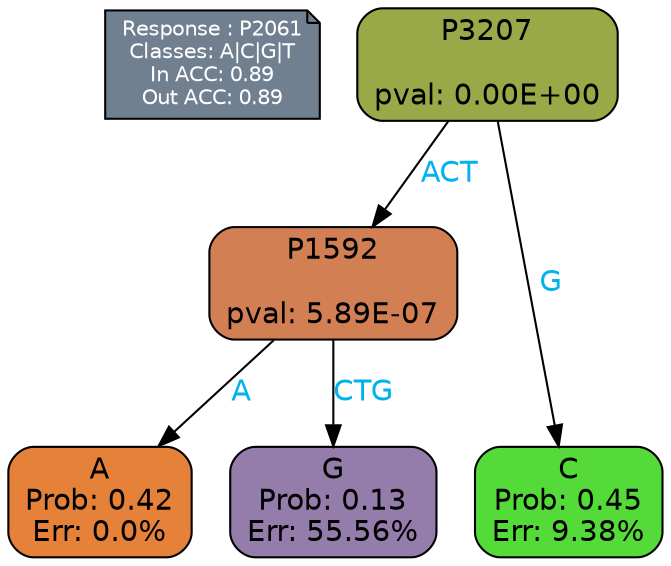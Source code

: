 digraph Tree {
node [shape=box, style="filled, rounded", color="black", fontname=helvetica] ;
graph [ranksep=equally, splines=polylines, bgcolor=transparent, dpi=600] ;
edge [fontname=helvetica] ;
LEGEND [label="Response : P2061
Classes: A|C|G|T
In ACC: 0.89
Out ACC: 0.89
",shape=note,align=left,style=filled,fillcolor="slategray",fontcolor="white",fontsize=10];1 [label="P3207

pval: 0.00E+00", fillcolor="#9aa947"] ;
2 [label="P1592

pval: 5.89E-07", fillcolor="#d28053"] ;
3 [label="A
Prob: 0.42
Err: 0.0%", fillcolor="#e58139"] ;
4 [label="G
Prob: 0.13
Err: 55.56%", fillcolor="#957dab"] ;
5 [label="C
Prob: 0.45
Err: 9.38%", fillcolor="#55db39"] ;
1 -> 2 [label="ACT",fontcolor=deepskyblue2] ;
1 -> 5 [label="G",fontcolor=deepskyblue2] ;
2 -> 3 [label="A",fontcolor=deepskyblue2] ;
2 -> 4 [label="CTG",fontcolor=deepskyblue2] ;
{rank = same; 3;4;5;}{rank = same; LEGEND;1;}}
